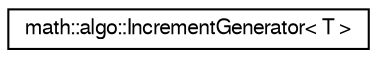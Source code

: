 digraph "Graphical Class Hierarchy"
{
  edge [fontname="FreeSans",fontsize="10",labelfontname="FreeSans",labelfontsize="10"];
  node [fontname="FreeSans",fontsize="10",shape=record];
  rankdir="LR";
  Node0 [label="math::algo::IncrementGenerator\< T \>",height=0.2,width=0.4,color="black", fillcolor="white", style="filled",URL="$structmath_1_1algo_1_1_increment_generator.html"];
}
